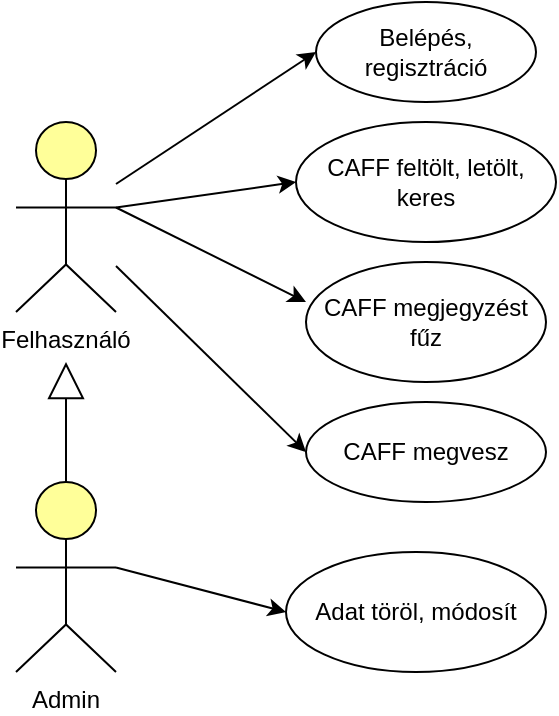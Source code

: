 <mxfile>
    <diagram id="CT3pmJMaLkZQJcGl8zX9" name="Page-1">
        <mxGraphModel dx="1066" dy="438" grid="1" gridSize="10" guides="1" tooltips="1" connect="1" arrows="1" fold="1" page="1" pageScale="1" pageWidth="850" pageHeight="1100" math="0" shadow="0">
            <root>
                <mxCell id="0"/>
                <mxCell id="1" parent="0"/>
                <mxCell id="xHo09k04qp6gYlBW3EUl-1" value="Felhasználó" style="html=1;outlineConnect=0;whiteSpace=wrap;fillColor=#ffff99;verticalLabelPosition=bottom;verticalAlign=top;align=center;shape=mxgraph.archimate3.actor;" parent="1" vertex="1">
                    <mxGeometry x="250" y="170" width="50" height="95" as="geometry"/>
                </mxCell>
                <mxCell id="xHo09k04qp6gYlBW3EUl-2" value="Admin&lt;br&gt;" style="html=1;outlineConnect=0;whiteSpace=wrap;fillColor=#ffff99;verticalLabelPosition=bottom;verticalAlign=top;align=center;shape=mxgraph.archimate3.actor;" parent="1" vertex="1">
                    <mxGeometry x="250" y="350" width="50" height="95" as="geometry"/>
                </mxCell>
                <mxCell id="xHo09k04qp6gYlBW3EUl-4" value="Belépés, regisztráció" style="ellipse;whiteSpace=wrap;html=1;" parent="1" vertex="1">
                    <mxGeometry x="400" y="110" width="110" height="50" as="geometry"/>
                </mxCell>
                <mxCell id="xHo09k04qp6gYlBW3EUl-5" value="" style="endArrow=classic;html=1;rounded=0;entryX=0;entryY=0.5;entryDx=0;entryDy=0;" parent="1" source="xHo09k04qp6gYlBW3EUl-1" target="xHo09k04qp6gYlBW3EUl-4" edge="1">
                    <mxGeometry width="50" height="50" relative="1" as="geometry">
                        <mxPoint x="470" y="330" as="sourcePoint"/>
                        <mxPoint x="520" y="280" as="targetPoint"/>
                    </mxGeometry>
                </mxCell>
                <mxCell id="xHo09k04qp6gYlBW3EUl-6" value="" style="endArrow=classic;html=1;rounded=0;entryX=0;entryY=0.5;entryDx=0;entryDy=0;exitX=1;exitY=0.45;exitDx=0;exitDy=0;exitPerimeter=0;" parent="1" source="xHo09k04qp6gYlBW3EUl-1" target="xHo09k04qp6gYlBW3EUl-8" edge="1">
                    <mxGeometry width="50" height="50" relative="1" as="geometry">
                        <mxPoint x="310" y="223.621" as="sourcePoint"/>
                        <mxPoint x="420" y="105" as="targetPoint"/>
                    </mxGeometry>
                </mxCell>
                <mxCell id="xHo09k04qp6gYlBW3EUl-8" value="CAFF feltölt, letölt, keres" style="ellipse;whiteSpace=wrap;html=1;" parent="1" vertex="1">
                    <mxGeometry x="390" y="170" width="130" height="60" as="geometry"/>
                </mxCell>
                <mxCell id="xHo09k04qp6gYlBW3EUl-9" value="" style="endArrow=block;html=1;rounded=0;endFill=0;endSize=16;" parent="1" source="xHo09k04qp6gYlBW3EUl-2" edge="1">
                    <mxGeometry width="50" height="50" relative="1" as="geometry">
                        <mxPoint x="400" y="400" as="sourcePoint"/>
                        <mxPoint x="275" y="290" as="targetPoint"/>
                    </mxGeometry>
                </mxCell>
                <mxCell id="xHo09k04qp6gYlBW3EUl-10" value="Adat töröl, módosít" style="ellipse;whiteSpace=wrap;html=1;" parent="1" vertex="1">
                    <mxGeometry x="385" y="385" width="130" height="60" as="geometry"/>
                </mxCell>
                <mxCell id="xHo09k04qp6gYlBW3EUl-11" value="" style="endArrow=classic;html=1;rounded=0;entryX=0;entryY=0.5;entryDx=0;entryDy=0;exitX=1;exitY=0.45;exitDx=0;exitDy=0;exitPerimeter=0;" parent="1" source="xHo09k04qp6gYlBW3EUl-2" target="xHo09k04qp6gYlBW3EUl-10" edge="1">
                    <mxGeometry width="50" height="50" relative="1" as="geometry">
                        <mxPoint x="310" y="222.75" as="sourcePoint"/>
                        <mxPoint x="420" y="270" as="targetPoint"/>
                    </mxGeometry>
                </mxCell>
                <mxCell id="xHo09k04qp6gYlBW3EUl-12" value="CAFF megjegyzést fűz" style="ellipse;whiteSpace=wrap;html=1;" parent="1" vertex="1">
                    <mxGeometry x="395" y="240" width="120" height="60" as="geometry"/>
                </mxCell>
                <mxCell id="xHo09k04qp6gYlBW3EUl-13" value="" style="endArrow=classic;html=1;rounded=0;entryX=0;entryY=0.333;entryDx=0;entryDy=0;exitX=1;exitY=0.45;exitDx=0;exitDy=0;exitPerimeter=0;entryPerimeter=0;" parent="1" source="xHo09k04qp6gYlBW3EUl-1" target="xHo09k04qp6gYlBW3EUl-12" edge="1">
                    <mxGeometry width="50" height="50" relative="1" as="geometry">
                        <mxPoint x="310" y="222.75" as="sourcePoint"/>
                        <mxPoint x="420" y="250" as="targetPoint"/>
                    </mxGeometry>
                </mxCell>
                <mxCell id="xHo09k04qp6gYlBW3EUl-14" value="CAFF megvesz" style="ellipse;whiteSpace=wrap;html=1;" parent="1" vertex="1">
                    <mxGeometry x="395" y="310" width="120" height="50" as="geometry"/>
                </mxCell>
                <mxCell id="xHo09k04qp6gYlBW3EUl-15" value="" style="endArrow=classic;html=1;rounded=0;entryX=0;entryY=0.5;entryDx=0;entryDy=0;" parent="1" source="xHo09k04qp6gYlBW3EUl-1" target="xHo09k04qp6gYlBW3EUl-14" edge="1">
                    <mxGeometry width="50" height="50" relative="1" as="geometry">
                        <mxPoint x="310" y="222.75" as="sourcePoint"/>
                        <mxPoint x="405" y="269.98" as="targetPoint"/>
                    </mxGeometry>
                </mxCell>
            </root>
        </mxGraphModel>
    </diagram>
    <diagram id="ACUpr-iOnWurWZ2OoZjW" name="Page-2">
        <mxGraphModel dx="1066" dy="438" grid="1" gridSize="10" guides="1" tooltips="1" connect="1" arrows="1" fold="1" page="1" pageScale="1" pageWidth="850" pageHeight="1100" math="0" shadow="0">
            <root>
                <mxCell id="bILieolWCyF__O23B1g3-0"/>
                <mxCell id="bILieolWCyF__O23B1g3-1" parent="bILieolWCyF__O23B1g3-0"/>
            </root>
        </mxGraphModel>
    </diagram>
</mxfile>